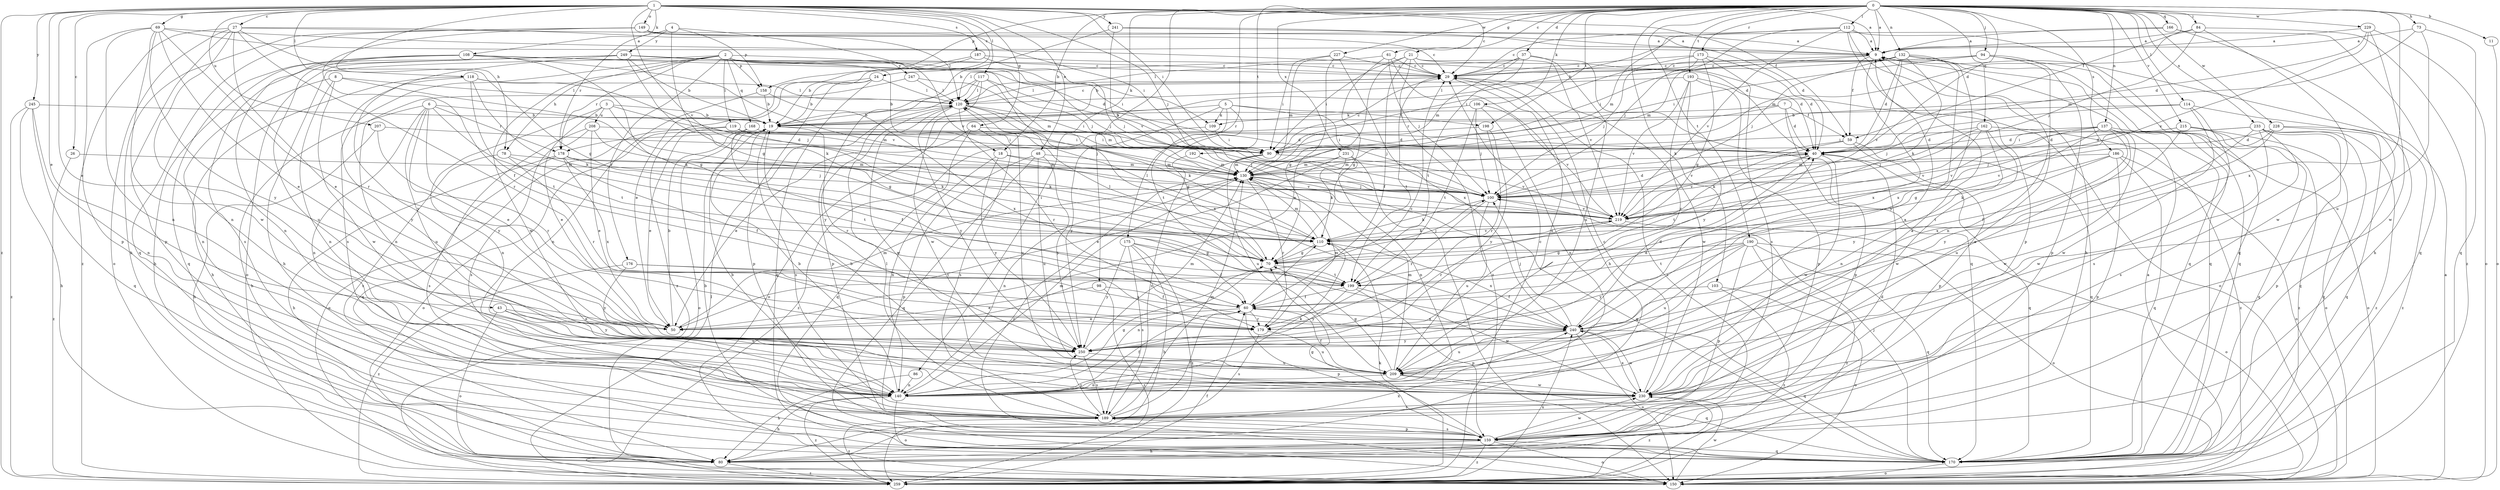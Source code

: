 strict digraph  {
0;
1;
2;
3;
4;
5;
6;
7;
8;
9;
11;
18;
19;
21;
24;
26;
27;
29;
37;
40;
43;
48;
50;
59;
60;
61;
64;
69;
70;
73;
78;
80;
84;
86;
90;
94;
98;
100;
103;
106;
108;
109;
110;
112;
114;
117;
118;
119;
120;
130;
132;
137;
140;
149;
150;
158;
159;
162;
166;
168;
170;
173;
175;
176;
178;
179;
186;
187;
189;
190;
192;
193;
198;
199;
207;
208;
209;
215;
219;
227;
228;
229;
230;
231;
233;
240;
241;
245;
247;
249;
250;
259;
0 -> 9  [label=a];
0 -> 11  [label=b];
0 -> 18  [label=b];
0 -> 21  [label=c];
0 -> 37  [label=d];
0 -> 40  [label=d];
0 -> 59  [label=f];
0 -> 61  [label=g];
0 -> 73  [label=h];
0 -> 84  [label=i];
0 -> 86  [label=i];
0 -> 94  [label=j];
0 -> 98  [label=j];
0 -> 103  [label=k];
0 -> 106  [label=k];
0 -> 112  [label=l];
0 -> 114  [label=l];
0 -> 132  [label=n];
0 -> 137  [label=n];
0 -> 158  [label=p];
0 -> 162  [label=q];
0 -> 166  [label=q];
0 -> 173  [label=r];
0 -> 175  [label=r];
0 -> 186  [label=s];
0 -> 190  [label=t];
0 -> 192  [label=t];
0 -> 193  [label=t];
0 -> 198  [label=t];
0 -> 215  [label=v];
0 -> 227  [label=w];
0 -> 228  [label=w];
0 -> 229  [label=w];
0 -> 231  [label=x];
0 -> 233  [label=x];
0 -> 240  [label=x];
1 -> 9  [label=a];
1 -> 24  [label=c];
1 -> 26  [label=c];
1 -> 27  [label=c];
1 -> 29  [label=c];
1 -> 43  [label=e];
1 -> 48  [label=e];
1 -> 50  [label=e];
1 -> 59  [label=f];
1 -> 64  [label=g];
1 -> 69  [label=g];
1 -> 78  [label=h];
1 -> 90  [label=i];
1 -> 100  [label=j];
1 -> 108  [label=k];
1 -> 117  [label=l];
1 -> 118  [label=l];
1 -> 149  [label=o];
1 -> 187  [label=s];
1 -> 207  [label=u];
1 -> 219  [label=v];
1 -> 241  [label=y];
1 -> 245  [label=y];
1 -> 259  [label=z];
2 -> 18  [label=b];
2 -> 78  [label=h];
2 -> 80  [label=h];
2 -> 90  [label=i];
2 -> 100  [label=j];
2 -> 109  [label=k];
2 -> 119  [label=l];
2 -> 158  [label=p];
2 -> 168  [label=q];
2 -> 176  [label=r];
2 -> 178  [label=r];
2 -> 189  [label=s];
2 -> 230  [label=w];
2 -> 247  [label=y];
3 -> 19  [label=b];
3 -> 50  [label=e];
3 -> 70  [label=g];
3 -> 130  [label=m];
3 -> 140  [label=n];
3 -> 208  [label=u];
4 -> 70  [label=g];
4 -> 158  [label=p];
4 -> 178  [label=r];
4 -> 219  [label=v];
4 -> 249  [label=y];
5 -> 70  [label=g];
5 -> 100  [label=j];
5 -> 109  [label=k];
5 -> 150  [label=o];
5 -> 198  [label=t];
5 -> 199  [label=t];
5 -> 250  [label=y];
6 -> 19  [label=b];
6 -> 50  [label=e];
6 -> 80  [label=h];
6 -> 140  [label=n];
6 -> 178  [label=r];
6 -> 199  [label=t];
6 -> 209  [label=u];
6 -> 250  [label=y];
7 -> 40  [label=d];
7 -> 59  [label=f];
7 -> 109  [label=k];
7 -> 159  [label=p];
7 -> 178  [label=r];
8 -> 80  [label=h];
8 -> 110  [label=k];
8 -> 120  [label=l];
8 -> 140  [label=n];
8 -> 230  [label=w];
9 -> 29  [label=c];
9 -> 59  [label=f];
9 -> 130  [label=m];
9 -> 170  [label=q];
9 -> 240  [label=x];
11 -> 150  [label=o];
18 -> 130  [label=m];
18 -> 140  [label=n];
18 -> 219  [label=v];
18 -> 250  [label=y];
19 -> 40  [label=d];
19 -> 150  [label=o];
19 -> 179  [label=r];
19 -> 189  [label=s];
21 -> 29  [label=c];
21 -> 40  [label=d];
21 -> 60  [label=f];
21 -> 70  [label=g];
21 -> 90  [label=i];
21 -> 219  [label=v];
21 -> 259  [label=z];
24 -> 19  [label=b];
24 -> 120  [label=l];
24 -> 159  [label=p];
24 -> 170  [label=q];
24 -> 259  [label=z];
26 -> 130  [label=m];
26 -> 259  [label=z];
27 -> 9  [label=a];
27 -> 50  [label=e];
27 -> 70  [label=g];
27 -> 120  [label=l];
27 -> 140  [label=n];
27 -> 150  [label=o];
27 -> 159  [label=p];
27 -> 179  [label=r];
27 -> 259  [label=z];
29 -> 120  [label=l];
29 -> 199  [label=t];
29 -> 209  [label=u];
29 -> 230  [label=w];
37 -> 29  [label=c];
37 -> 120  [label=l];
37 -> 130  [label=m];
37 -> 170  [label=q];
37 -> 199  [label=t];
37 -> 209  [label=u];
40 -> 130  [label=m];
40 -> 170  [label=q];
40 -> 199  [label=t];
40 -> 219  [label=v];
40 -> 230  [label=w];
43 -> 50  [label=e];
43 -> 150  [label=o];
43 -> 209  [label=u];
43 -> 250  [label=y];
48 -> 130  [label=m];
48 -> 159  [label=p];
48 -> 170  [label=q];
48 -> 209  [label=u];
48 -> 250  [label=y];
50 -> 19  [label=b];
50 -> 29  [label=c];
50 -> 130  [label=m];
59 -> 110  [label=k];
59 -> 159  [label=p];
59 -> 170  [label=q];
59 -> 219  [label=v];
60 -> 50  [label=e];
60 -> 110  [label=k];
60 -> 159  [label=p];
60 -> 179  [label=r];
60 -> 240  [label=x];
61 -> 29  [label=c];
61 -> 70  [label=g];
61 -> 80  [label=h];
61 -> 100  [label=j];
61 -> 120  [label=l];
64 -> 40  [label=d];
64 -> 50  [label=e];
64 -> 170  [label=q];
64 -> 189  [label=s];
64 -> 209  [label=u];
69 -> 9  [label=a];
69 -> 40  [label=d];
69 -> 50  [label=e];
69 -> 140  [label=n];
69 -> 159  [label=p];
69 -> 179  [label=r];
69 -> 230  [label=w];
69 -> 250  [label=y];
70 -> 100  [label=j];
70 -> 120  [label=l];
70 -> 140  [label=n];
70 -> 199  [label=t];
73 -> 9  [label=a];
73 -> 130  [label=m];
73 -> 170  [label=q];
73 -> 209  [label=u];
78 -> 130  [label=m];
78 -> 179  [label=r];
78 -> 189  [label=s];
78 -> 199  [label=t];
80 -> 29  [label=c];
80 -> 240  [label=x];
80 -> 259  [label=z];
84 -> 9  [label=a];
84 -> 100  [label=j];
84 -> 130  [label=m];
84 -> 230  [label=w];
84 -> 259  [label=z];
86 -> 80  [label=h];
86 -> 140  [label=n];
90 -> 29  [label=c];
90 -> 130  [label=m];
90 -> 150  [label=o];
90 -> 209  [label=u];
90 -> 219  [label=v];
94 -> 19  [label=b];
94 -> 29  [label=c];
94 -> 90  [label=i];
94 -> 140  [label=n];
94 -> 159  [label=p];
94 -> 170  [label=q];
98 -> 50  [label=e];
98 -> 60  [label=f];
98 -> 259  [label=z];
100 -> 40  [label=d];
100 -> 110  [label=k];
100 -> 179  [label=r];
100 -> 209  [label=u];
100 -> 219  [label=v];
103 -> 60  [label=f];
103 -> 150  [label=o];
103 -> 259  [label=z];
106 -> 19  [label=b];
106 -> 100  [label=j];
106 -> 140  [label=n];
106 -> 199  [label=t];
106 -> 219  [label=v];
108 -> 29  [label=c];
108 -> 40  [label=d];
108 -> 70  [label=g];
108 -> 140  [label=n];
108 -> 170  [label=q];
108 -> 209  [label=u];
108 -> 219  [label=v];
109 -> 90  [label=i];
109 -> 259  [label=z];
110 -> 70  [label=g];
110 -> 120  [label=l];
110 -> 130  [label=m];
110 -> 219  [label=v];
110 -> 240  [label=x];
112 -> 9  [label=a];
112 -> 29  [label=c];
112 -> 80  [label=h];
112 -> 100  [label=j];
112 -> 130  [label=m];
112 -> 159  [label=p];
112 -> 170  [label=q];
112 -> 219  [label=v];
114 -> 19  [label=b];
114 -> 100  [label=j];
114 -> 170  [label=q];
114 -> 189  [label=s];
114 -> 230  [label=w];
117 -> 90  [label=i];
117 -> 120  [label=l];
117 -> 159  [label=p];
117 -> 230  [label=w];
117 -> 240  [label=x];
117 -> 250  [label=y];
118 -> 100  [label=j];
118 -> 110  [label=k];
118 -> 120  [label=l];
118 -> 140  [label=n];
118 -> 199  [label=t];
118 -> 250  [label=y];
119 -> 50  [label=e];
119 -> 90  [label=i];
119 -> 100  [label=j];
119 -> 110  [label=k];
119 -> 150  [label=o];
120 -> 19  [label=b];
120 -> 29  [label=c];
120 -> 90  [label=i];
120 -> 110  [label=k];
120 -> 130  [label=m];
120 -> 179  [label=r];
120 -> 230  [label=w];
120 -> 250  [label=y];
130 -> 100  [label=j];
130 -> 140  [label=n];
130 -> 170  [label=q];
130 -> 179  [label=r];
132 -> 29  [label=c];
132 -> 40  [label=d];
132 -> 90  [label=i];
132 -> 100  [label=j];
132 -> 110  [label=k];
132 -> 170  [label=q];
132 -> 219  [label=v];
132 -> 240  [label=x];
132 -> 250  [label=y];
137 -> 40  [label=d];
137 -> 60  [label=f];
137 -> 70  [label=g];
137 -> 90  [label=i];
137 -> 150  [label=o];
137 -> 209  [label=u];
137 -> 219  [label=v];
137 -> 230  [label=w];
140 -> 19  [label=b];
140 -> 29  [label=c];
140 -> 60  [label=f];
140 -> 70  [label=g];
140 -> 80  [label=h];
140 -> 110  [label=k];
140 -> 130  [label=m];
140 -> 150  [label=o];
140 -> 259  [label=z];
149 -> 9  [label=a];
149 -> 29  [label=c];
149 -> 60  [label=f];
149 -> 80  [label=h];
149 -> 90  [label=i];
149 -> 170  [label=q];
150 -> 9  [label=a];
150 -> 230  [label=w];
158 -> 19  [label=b];
158 -> 140  [label=n];
158 -> 240  [label=x];
159 -> 19  [label=b];
159 -> 40  [label=d];
159 -> 70  [label=g];
159 -> 80  [label=h];
159 -> 150  [label=o];
159 -> 170  [label=q];
159 -> 189  [label=s];
159 -> 230  [label=w];
159 -> 259  [label=z];
162 -> 40  [label=d];
162 -> 100  [label=j];
162 -> 140  [label=n];
162 -> 219  [label=v];
162 -> 230  [label=w];
162 -> 259  [label=z];
166 -> 9  [label=a];
166 -> 19  [label=b];
166 -> 80  [label=h];
166 -> 170  [label=q];
168 -> 60  [label=f];
168 -> 90  [label=i];
168 -> 150  [label=o];
170 -> 100  [label=j];
170 -> 150  [label=o];
173 -> 29  [label=c];
173 -> 40  [label=d];
173 -> 70  [label=g];
173 -> 90  [label=i];
173 -> 100  [label=j];
173 -> 189  [label=s];
175 -> 60  [label=f];
175 -> 70  [label=g];
175 -> 80  [label=h];
175 -> 189  [label=s];
175 -> 250  [label=y];
175 -> 259  [label=z];
176 -> 199  [label=t];
176 -> 240  [label=x];
176 -> 250  [label=y];
176 -> 259  [label=z];
178 -> 60  [label=f];
178 -> 80  [label=h];
178 -> 100  [label=j];
178 -> 130  [label=m];
178 -> 189  [label=s];
178 -> 240  [label=x];
179 -> 130  [label=m];
179 -> 189  [label=s];
179 -> 209  [label=u];
186 -> 110  [label=k];
186 -> 130  [label=m];
186 -> 150  [label=o];
186 -> 159  [label=p];
186 -> 170  [label=q];
186 -> 199  [label=t];
187 -> 19  [label=b];
187 -> 29  [label=c];
187 -> 50  [label=e];
187 -> 100  [label=j];
189 -> 9  [label=a];
189 -> 19  [label=b];
189 -> 60  [label=f];
189 -> 120  [label=l];
189 -> 130  [label=m];
189 -> 159  [label=p];
189 -> 250  [label=y];
189 -> 259  [label=z];
190 -> 70  [label=g];
190 -> 150  [label=o];
190 -> 159  [label=p];
190 -> 170  [label=q];
190 -> 199  [label=t];
190 -> 209  [label=u];
190 -> 250  [label=y];
190 -> 259  [label=z];
192 -> 130  [label=m];
192 -> 189  [label=s];
193 -> 120  [label=l];
193 -> 150  [label=o];
193 -> 159  [label=p];
193 -> 179  [label=r];
193 -> 219  [label=v];
193 -> 250  [label=y];
198 -> 90  [label=i];
198 -> 179  [label=r];
198 -> 250  [label=y];
199 -> 60  [label=f];
199 -> 159  [label=p];
199 -> 230  [label=w];
199 -> 250  [label=y];
207 -> 40  [label=d];
207 -> 80  [label=h];
207 -> 179  [label=r];
208 -> 50  [label=e];
208 -> 90  [label=i];
208 -> 110  [label=k];
208 -> 170  [label=q];
208 -> 189  [label=s];
209 -> 9  [label=a];
209 -> 60  [label=f];
209 -> 70  [label=g];
209 -> 130  [label=m];
209 -> 140  [label=n];
209 -> 170  [label=q];
209 -> 230  [label=w];
215 -> 40  [label=d];
215 -> 90  [label=i];
215 -> 150  [label=o];
215 -> 170  [label=q];
215 -> 250  [label=y];
215 -> 259  [label=z];
219 -> 110  [label=k];
219 -> 150  [label=o];
219 -> 179  [label=r];
227 -> 29  [label=c];
227 -> 50  [label=e];
227 -> 90  [label=i];
227 -> 130  [label=m];
227 -> 240  [label=x];
228 -> 40  [label=d];
228 -> 170  [label=q];
228 -> 219  [label=v];
228 -> 240  [label=x];
228 -> 259  [label=z];
229 -> 9  [label=a];
229 -> 40  [label=d];
229 -> 150  [label=o];
229 -> 219  [label=v];
229 -> 230  [label=w];
230 -> 9  [label=a];
230 -> 19  [label=b];
230 -> 29  [label=c];
230 -> 189  [label=s];
230 -> 240  [label=x];
230 -> 259  [label=z];
231 -> 50  [label=e];
231 -> 110  [label=k];
231 -> 130  [label=m];
231 -> 140  [label=n];
231 -> 150  [label=o];
233 -> 40  [label=d];
233 -> 100  [label=j];
233 -> 159  [label=p];
233 -> 170  [label=q];
233 -> 189  [label=s];
233 -> 230  [label=w];
233 -> 250  [label=y];
233 -> 259  [label=z];
240 -> 40  [label=d];
240 -> 100  [label=j];
240 -> 150  [label=o];
240 -> 170  [label=q];
240 -> 209  [label=u];
240 -> 230  [label=w];
240 -> 250  [label=y];
241 -> 9  [label=a];
241 -> 19  [label=b];
241 -> 40  [label=d];
241 -> 219  [label=v];
245 -> 19  [label=b];
245 -> 80  [label=h];
245 -> 140  [label=n];
245 -> 170  [label=q];
245 -> 259  [label=z];
247 -> 120  [label=l];
247 -> 130  [label=m];
247 -> 140  [label=n];
249 -> 19  [label=b];
249 -> 29  [label=c];
249 -> 80  [label=h];
249 -> 100  [label=j];
249 -> 110  [label=k];
249 -> 150  [label=o];
249 -> 189  [label=s];
249 -> 250  [label=y];
250 -> 40  [label=d];
250 -> 130  [label=m];
250 -> 189  [label=s];
250 -> 209  [label=u];
259 -> 9  [label=a];
259 -> 60  [label=f];
259 -> 110  [label=k];
259 -> 120  [label=l];
259 -> 240  [label=x];
}
